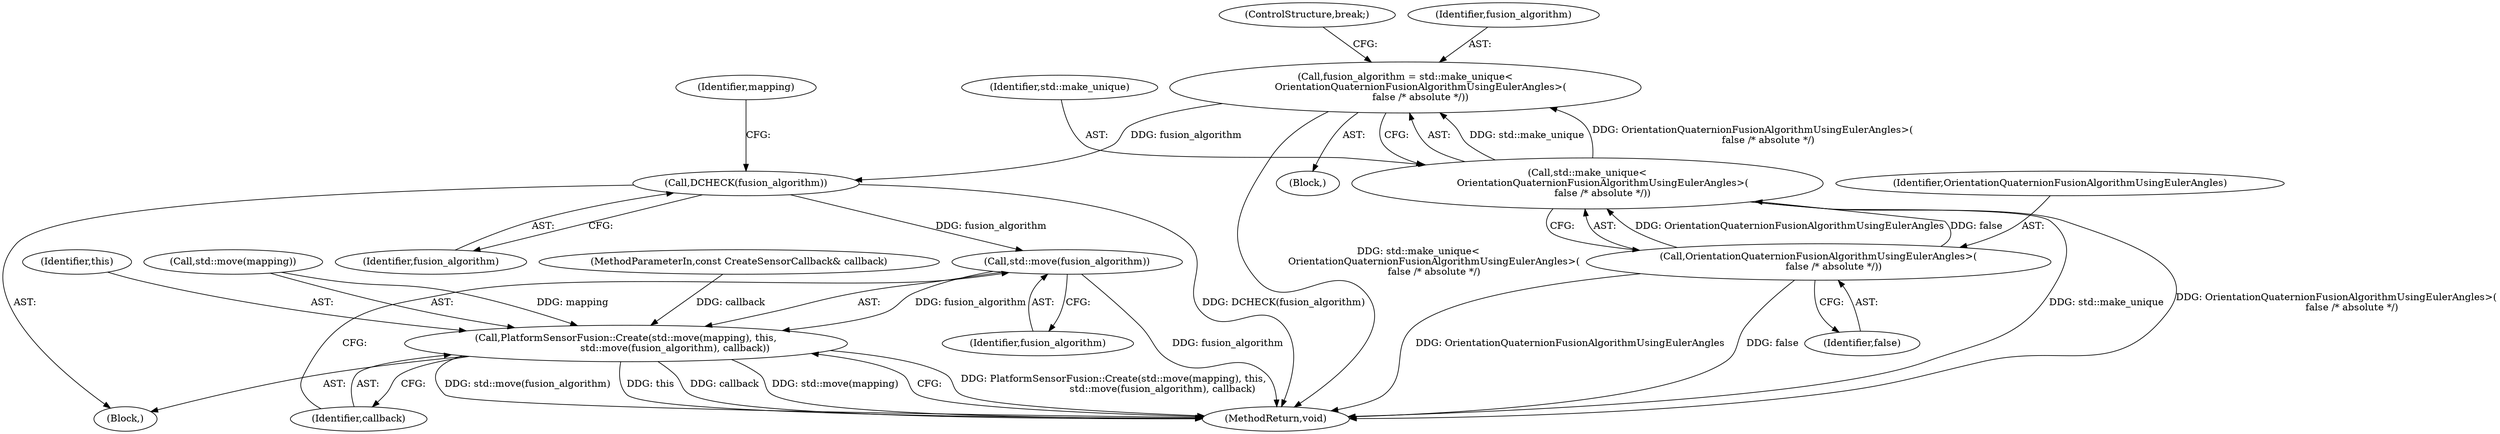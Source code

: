 digraph "1_Chrome_c0c8978849ac57e4ecd613ddc8ff7852a2054734_23@API" {
"1000134" [label="(Call,std::move(fusion_algorithm))"];
"1000128" [label="(Call,DCHECK(fusion_algorithm))"];
"1000118" [label="(Call,fusion_algorithm = std::make_unique<\n          OrientationQuaternionFusionAlgorithmUsingEulerAngles>(\n          false /* absolute */))"];
"1000120" [label="(Call,std::make_unique<\n          OrientationQuaternionFusionAlgorithmUsingEulerAngles>(\n          false /* absolute */))"];
"1000122" [label="(Call,OrientationQuaternionFusionAlgorithmUsingEulerAngles>(\n          false /* absolute */))"];
"1000130" [label="(Call,PlatformSensorFusion::Create(std::move(mapping), this,\n                                std::move(fusion_algorithm), callback))"];
"1000133" [label="(Identifier,this)"];
"1000124" [label="(Identifier,false)"];
"1000137" [label="(MethodReturn,void)"];
"1000128" [label="(Call,DCHECK(fusion_algorithm))"];
"1000134" [label="(Call,std::move(fusion_algorithm))"];
"1000118" [label="(Call,fusion_algorithm = std::make_unique<\n          OrientationQuaternionFusionAlgorithmUsingEulerAngles>(\n          false /* absolute */))"];
"1000123" [label="(Identifier,OrientationQuaternionFusionAlgorithmUsingEulerAngles)"];
"1000125" [label="(ControlStructure,break;)"];
"1000119" [label="(Identifier,fusion_algorithm)"];
"1000120" [label="(Call,std::make_unique<\n          OrientationQuaternionFusionAlgorithmUsingEulerAngles>(\n          false /* absolute */))"];
"1000105" [label="(Block,)"];
"1000129" [label="(Identifier,fusion_algorithm)"];
"1000130" [label="(Call,PlatformSensorFusion::Create(std::move(mapping), this,\n                                std::move(fusion_algorithm), callback))"];
"1000135" [label="(Identifier,fusion_algorithm)"];
"1000121" [label="(Identifier,std::make_unique)"];
"1000112" [label="(Block,)"];
"1000132" [label="(Identifier,mapping)"];
"1000122" [label="(Call,OrientationQuaternionFusionAlgorithmUsingEulerAngles>(\n          false /* absolute */))"];
"1000131" [label="(Call,std::move(mapping))"];
"1000104" [label="(MethodParameterIn,const CreateSensorCallback& callback)"];
"1000136" [label="(Identifier,callback)"];
"1000134" -> "1000130"  [label="AST: "];
"1000134" -> "1000135"  [label="CFG: "];
"1000135" -> "1000134"  [label="AST: "];
"1000136" -> "1000134"  [label="CFG: "];
"1000134" -> "1000137"  [label="DDG: fusion_algorithm"];
"1000134" -> "1000130"  [label="DDG: fusion_algorithm"];
"1000128" -> "1000134"  [label="DDG: fusion_algorithm"];
"1000128" -> "1000105"  [label="AST: "];
"1000128" -> "1000129"  [label="CFG: "];
"1000129" -> "1000128"  [label="AST: "];
"1000132" -> "1000128"  [label="CFG: "];
"1000128" -> "1000137"  [label="DDG: DCHECK(fusion_algorithm)"];
"1000118" -> "1000128"  [label="DDG: fusion_algorithm"];
"1000118" -> "1000112"  [label="AST: "];
"1000118" -> "1000120"  [label="CFG: "];
"1000119" -> "1000118"  [label="AST: "];
"1000120" -> "1000118"  [label="AST: "];
"1000125" -> "1000118"  [label="CFG: "];
"1000118" -> "1000137"  [label="DDG: std::make_unique<\n          OrientationQuaternionFusionAlgorithmUsingEulerAngles>(\n          false /* absolute */)"];
"1000120" -> "1000118"  [label="DDG: std::make_unique"];
"1000120" -> "1000118"  [label="DDG: OrientationQuaternionFusionAlgorithmUsingEulerAngles>(\n          false /* absolute */)"];
"1000120" -> "1000122"  [label="CFG: "];
"1000121" -> "1000120"  [label="AST: "];
"1000122" -> "1000120"  [label="AST: "];
"1000120" -> "1000137"  [label="DDG: std::make_unique"];
"1000120" -> "1000137"  [label="DDG: OrientationQuaternionFusionAlgorithmUsingEulerAngles>(\n          false /* absolute */)"];
"1000122" -> "1000120"  [label="DDG: OrientationQuaternionFusionAlgorithmUsingEulerAngles"];
"1000122" -> "1000120"  [label="DDG: false"];
"1000122" -> "1000124"  [label="CFG: "];
"1000123" -> "1000122"  [label="AST: "];
"1000124" -> "1000122"  [label="AST: "];
"1000122" -> "1000137"  [label="DDG: OrientationQuaternionFusionAlgorithmUsingEulerAngles"];
"1000122" -> "1000137"  [label="DDG: false"];
"1000130" -> "1000105"  [label="AST: "];
"1000130" -> "1000136"  [label="CFG: "];
"1000131" -> "1000130"  [label="AST: "];
"1000133" -> "1000130"  [label="AST: "];
"1000136" -> "1000130"  [label="AST: "];
"1000137" -> "1000130"  [label="CFG: "];
"1000130" -> "1000137"  [label="DDG: PlatformSensorFusion::Create(std::move(mapping), this,\n                                std::move(fusion_algorithm), callback)"];
"1000130" -> "1000137"  [label="DDG: std::move(fusion_algorithm)"];
"1000130" -> "1000137"  [label="DDG: this"];
"1000130" -> "1000137"  [label="DDG: callback"];
"1000130" -> "1000137"  [label="DDG: std::move(mapping)"];
"1000131" -> "1000130"  [label="DDG: mapping"];
"1000104" -> "1000130"  [label="DDG: callback"];
}
